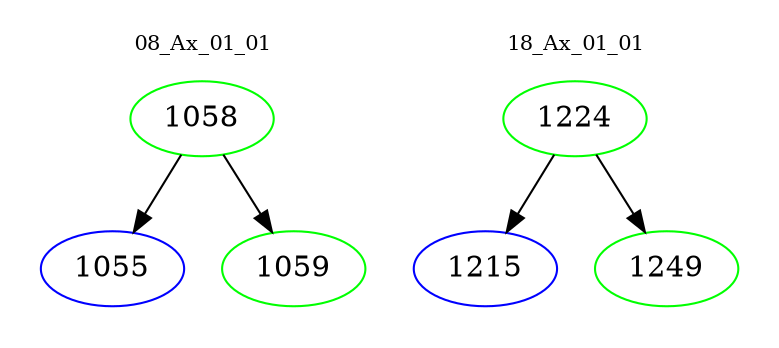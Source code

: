 digraph{
subgraph cluster_0 {
color = white
label = "08_Ax_01_01";
fontsize=10;
T0_1058 [label="1058", color="green"]
T0_1058 -> T0_1055 [color="black"]
T0_1055 [label="1055", color="blue"]
T0_1058 -> T0_1059 [color="black"]
T0_1059 [label="1059", color="green"]
}
subgraph cluster_1 {
color = white
label = "18_Ax_01_01";
fontsize=10;
T1_1224 [label="1224", color="green"]
T1_1224 -> T1_1215 [color="black"]
T1_1215 [label="1215", color="blue"]
T1_1224 -> T1_1249 [color="black"]
T1_1249 [label="1249", color="green"]
}
}

